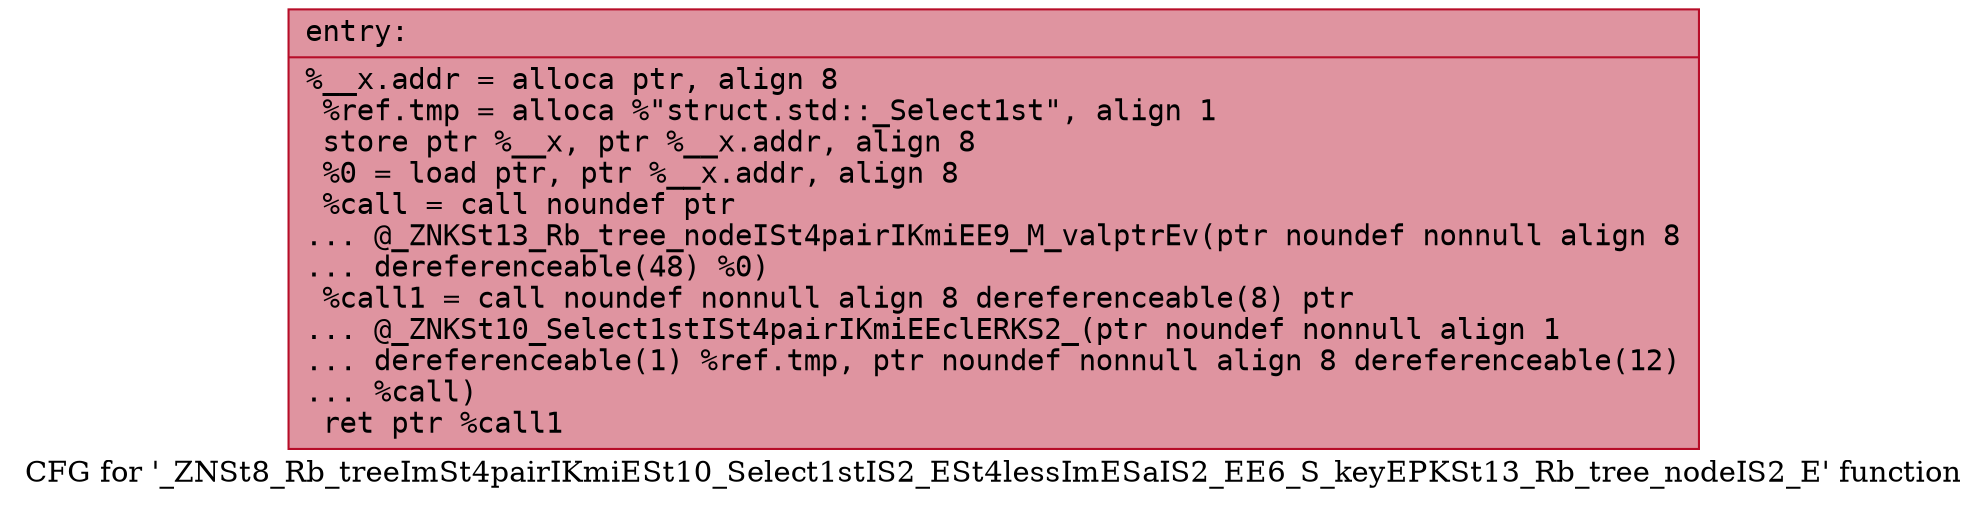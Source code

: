 digraph "CFG for '_ZNSt8_Rb_treeImSt4pairIKmiESt10_Select1stIS2_ESt4lessImESaIS2_EE6_S_keyEPKSt13_Rb_tree_nodeIS2_E' function" {
	label="CFG for '_ZNSt8_Rb_treeImSt4pairIKmiESt10_Select1stIS2_ESt4lessImESaIS2_EE6_S_keyEPKSt13_Rb_tree_nodeIS2_E' function";

	Node0x55dfe4bd2000 [shape=record,color="#b70d28ff", style=filled, fillcolor="#b70d2870" fontname="Courier",label="{entry:\l|  %__x.addr = alloca ptr, align 8\l  %ref.tmp = alloca %\"struct.std::_Select1st\", align 1\l  store ptr %__x, ptr %__x.addr, align 8\l  %0 = load ptr, ptr %__x.addr, align 8\l  %call = call noundef ptr\l... @_ZNKSt13_Rb_tree_nodeISt4pairIKmiEE9_M_valptrEv(ptr noundef nonnull align 8\l... dereferenceable(48) %0)\l  %call1 = call noundef nonnull align 8 dereferenceable(8) ptr\l... @_ZNKSt10_Select1stISt4pairIKmiEEclERKS2_(ptr noundef nonnull align 1\l... dereferenceable(1) %ref.tmp, ptr noundef nonnull align 8 dereferenceable(12)\l... %call)\l  ret ptr %call1\l}"];
}
